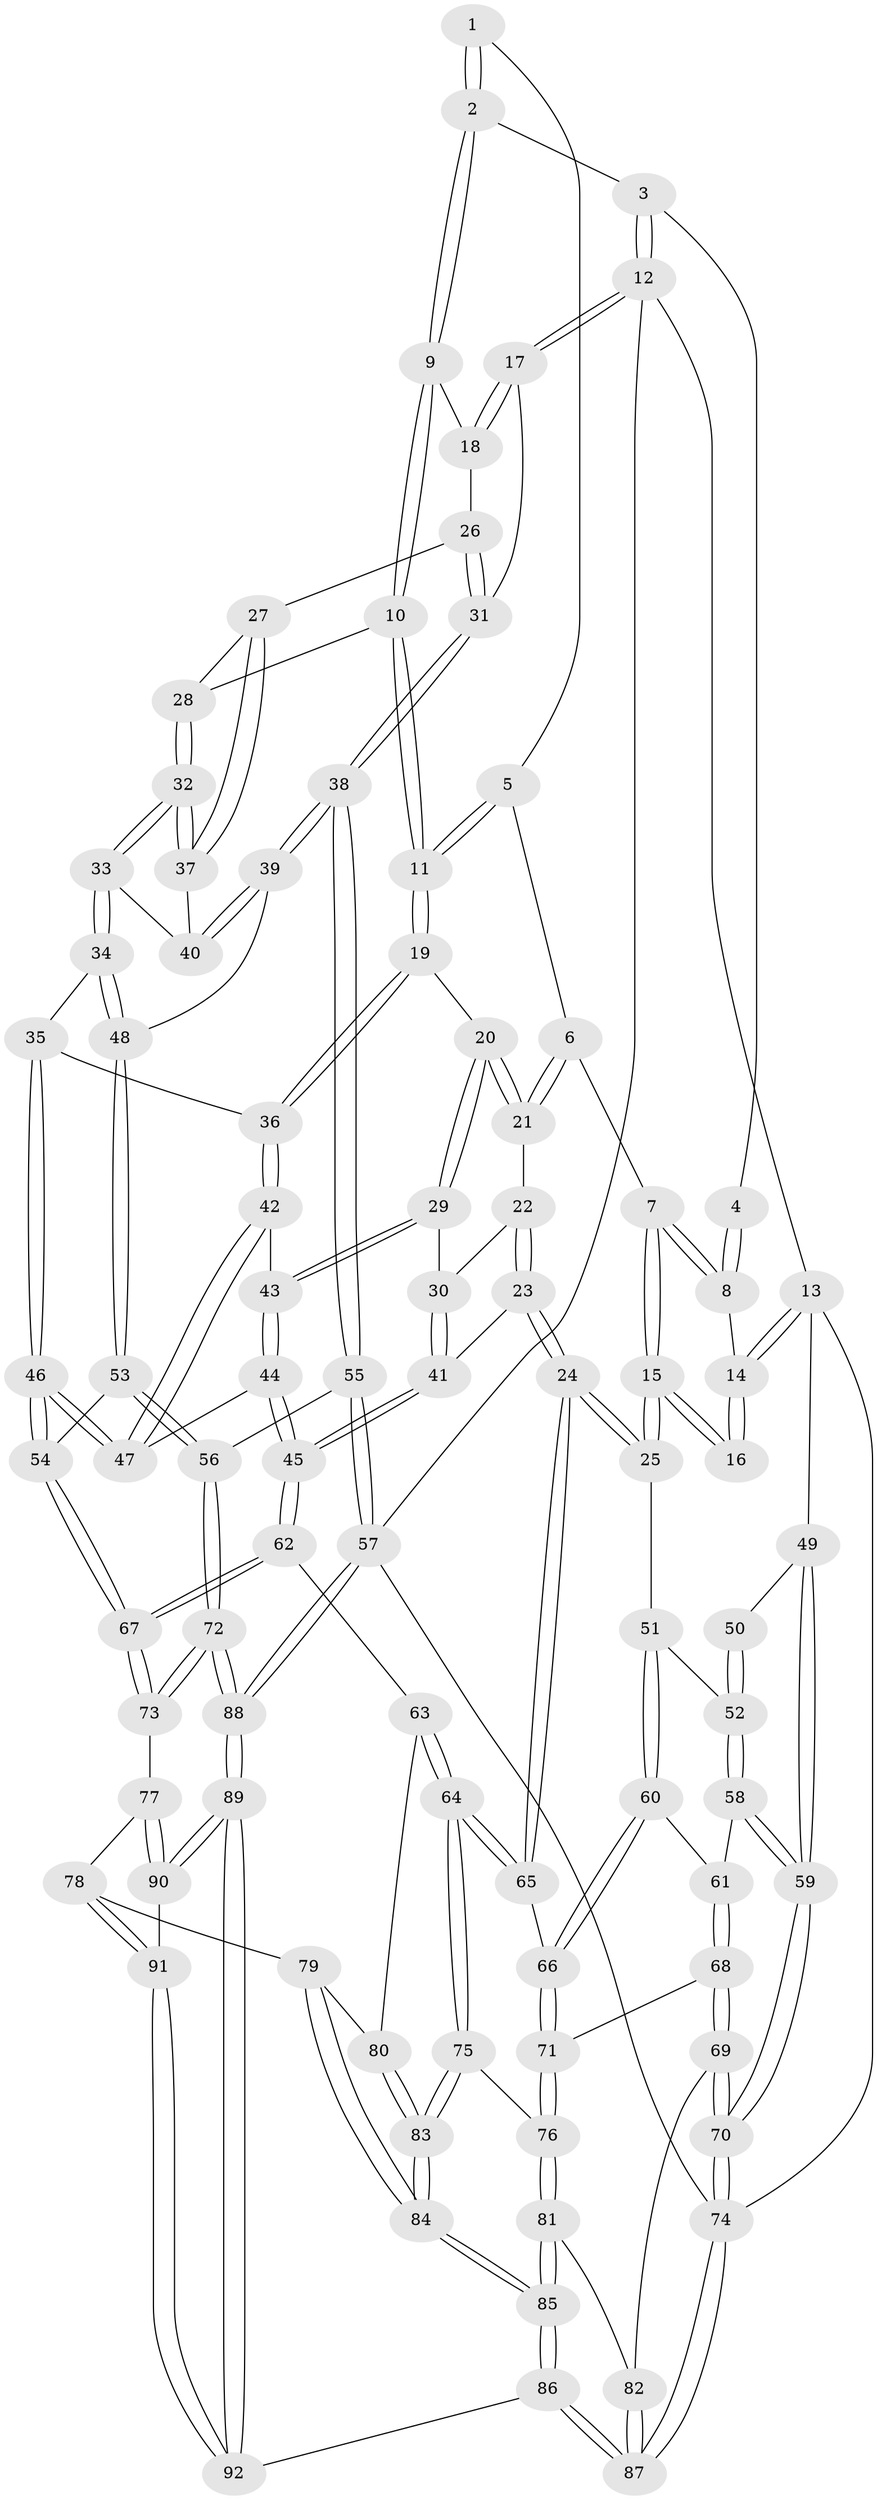 // Generated by graph-tools (version 1.1) at 2025/11/02/27/25 16:11:54]
// undirected, 92 vertices, 227 edges
graph export_dot {
graph [start="1"]
  node [color=gray90,style=filled];
  1 [pos="+0.6408308693648983+0.07279893724500724"];
  2 [pos="+0.8450212294463157+0"];
  3 [pos="+0.9456516981748956+0"];
  4 [pos="+0.5867779538018215+0"];
  5 [pos="+0.6404417835969095+0.07320695718223666"];
  6 [pos="+0.5268199179585571+0.11896296302915077"];
  7 [pos="+0.38083468757164535+0.029349524464274915"];
  8 [pos="+0.36126995952966784+0"];
  9 [pos="+0.8308535084336639+0.11350200410099995"];
  10 [pos="+0.7955130404440461+0.1556528888611552"];
  11 [pos="+0.7391736397672594+0.20563293425164933"];
  12 [pos="+1+0"];
  13 [pos="+0+0"];
  14 [pos="+0+0"];
  15 [pos="+0.26916749389634004+0.2504176630701456"];
  16 [pos="+0.15508415188322794+0.2328240732359732"];
  17 [pos="+1+0"];
  18 [pos="+0.916725991553734+0.18679030253202425"];
  19 [pos="+0.7368339623326116+0.20871884633638269"];
  20 [pos="+0.6482470993094727+0.22641624325011075"];
  21 [pos="+0.5568319591733809+0.16561004642225072"];
  22 [pos="+0.5381815476768602+0.209967029107801"];
  23 [pos="+0.3450614708728287+0.3855310976755423"];
  24 [pos="+0.3211631137849074+0.3795299237924238"];
  25 [pos="+0.32031053750846367+0.3784659594248975"];
  26 [pos="+0.9354975727128992+0.20913973523852514"];
  27 [pos="+0.9306514589176759+0.24783423494084417"];
  28 [pos="+0.8647336074206906+0.27951635374668876"];
  29 [pos="+0.6274322493894868+0.2834429562013308"];
  30 [pos="+0.5300319394875813+0.2882869636708604"];
  31 [pos="+1+0.2045936719218137"];
  32 [pos="+0.8520800401969689+0.3048036562574158"];
  33 [pos="+0.8437538092140621+0.3196475791635329"];
  34 [pos="+0.8296043145789583+0.3379763031974784"];
  35 [pos="+0.7650203436803111+0.28587003322674753"];
  36 [pos="+0.7600485778123972+0.2799563678847906"];
  37 [pos="+0.9407233373736074+0.28383881629823093"];
  38 [pos="+1+0.45486359580112473"];
  39 [pos="+0.9788856900273764+0.3644513172737381"];
  40 [pos="+0.9425990691785676+0.289728708152795"];
  41 [pos="+0.4301268002506796+0.4151070506236272"];
  42 [pos="+0.684974189404655+0.3680147378165882"];
  43 [pos="+0.6246725471183769+0.31539309058990966"];
  44 [pos="+0.500903761377168+0.4387871412376915"];
  45 [pos="+0.47776485467544444+0.4434419737643491"];
  46 [pos="+0.7217952368405433+0.4821770081734139"];
  47 [pos="+0.7117437924661555+0.4751942787790323"];
  48 [pos="+0.8491002758398035+0.3903176553373957"];
  49 [pos="+0+0.2125650167239199"];
  50 [pos="+0.0652997462700946+0.25519019437024465"];
  51 [pos="+0.20973316527975858+0.4170906703683124"];
  52 [pos="+0.04950153615463017+0.44485248537606087"];
  53 [pos="+0.7874533042119074+0.5064962619543568"];
  54 [pos="+0.7476250930077714+0.5048352175691432"];
  55 [pos="+1+0.5287393634544719"];
  56 [pos="+0.8582855695015287+0.5655129149122281"];
  57 [pos="+1+1"];
  58 [pos="+0.012604558027763625+0.4872834263387261"];
  59 [pos="+0+0.4840192886277164"];
  60 [pos="+0.09119985871712807+0.5357201851856763"];
  61 [pos="+0.03009650527259412+0.5055254736907517"];
  62 [pos="+0.5055945136053929+0.581156401575164"];
  63 [pos="+0.497965113917391+0.5991043849699107"];
  64 [pos="+0.2815947691091009+0.6378202564523041"];
  65 [pos="+0.26366412923679955+0.5678828317912654"];
  66 [pos="+0.13428897180163366+0.5755829362722642"];
  67 [pos="+0.6636096864339923+0.6145133898166825"];
  68 [pos="+0.03495678223351616+0.6365641986790034"];
  69 [pos="+0+0.6993917021012166"];
  70 [pos="+0+0.7079172907175257"];
  71 [pos="+0.08823018039872059+0.656929500564656"];
  72 [pos="+0.8359303860944011+0.7688168898833525"];
  73 [pos="+0.671807875387717+0.7370184263293575"];
  74 [pos="+0+1"];
  75 [pos="+0.2809787031111034+0.6592273670780526"];
  76 [pos="+0.10692868245027104+0.7083439029740722"];
  77 [pos="+0.6426033123891829+0.7574949968074204"];
  78 [pos="+0.6160627800772813+0.7652245754147903"];
  79 [pos="+0.5249715222872352+0.7447659162623566"];
  80 [pos="+0.4951957755202292+0.6476723942751037"];
  81 [pos="+0.10129533623486303+0.7257929074409236"];
  82 [pos="+0.07716575694420764+0.7415575447901748"];
  83 [pos="+0.30661807061846247+0.7253948023350449"];
  84 [pos="+0.32881187391329497+0.8996578612353737"];
  85 [pos="+0.31114794636149334+0.9592866553882923"];
  86 [pos="+0.30059165022086326+1"];
  87 [pos="+0+1"];
  88 [pos="+1+1"];
  89 [pos="+0.804079435655056+1"];
  90 [pos="+0.739782252040586+1"];
  91 [pos="+0.5923682406023526+0.855217727527903"];
  92 [pos="+0.3422196665956939+1"];
  1 -- 2;
  1 -- 2;
  1 -- 5;
  2 -- 3;
  2 -- 9;
  2 -- 9;
  3 -- 4;
  3 -- 12;
  3 -- 12;
  4 -- 8;
  4 -- 8;
  5 -- 6;
  5 -- 11;
  5 -- 11;
  6 -- 7;
  6 -- 21;
  6 -- 21;
  7 -- 8;
  7 -- 8;
  7 -- 15;
  7 -- 15;
  8 -- 14;
  9 -- 10;
  9 -- 10;
  9 -- 18;
  10 -- 11;
  10 -- 11;
  10 -- 28;
  11 -- 19;
  11 -- 19;
  12 -- 13;
  12 -- 17;
  12 -- 17;
  12 -- 57;
  13 -- 14;
  13 -- 14;
  13 -- 49;
  13 -- 74;
  14 -- 16;
  14 -- 16;
  15 -- 16;
  15 -- 16;
  15 -- 25;
  15 -- 25;
  17 -- 18;
  17 -- 18;
  17 -- 31;
  18 -- 26;
  19 -- 20;
  19 -- 36;
  19 -- 36;
  20 -- 21;
  20 -- 21;
  20 -- 29;
  20 -- 29;
  21 -- 22;
  22 -- 23;
  22 -- 23;
  22 -- 30;
  23 -- 24;
  23 -- 24;
  23 -- 41;
  24 -- 25;
  24 -- 25;
  24 -- 65;
  24 -- 65;
  25 -- 51;
  26 -- 27;
  26 -- 31;
  26 -- 31;
  27 -- 28;
  27 -- 37;
  27 -- 37;
  28 -- 32;
  28 -- 32;
  29 -- 30;
  29 -- 43;
  29 -- 43;
  30 -- 41;
  30 -- 41;
  31 -- 38;
  31 -- 38;
  32 -- 33;
  32 -- 33;
  32 -- 37;
  32 -- 37;
  33 -- 34;
  33 -- 34;
  33 -- 40;
  34 -- 35;
  34 -- 48;
  34 -- 48;
  35 -- 36;
  35 -- 46;
  35 -- 46;
  36 -- 42;
  36 -- 42;
  37 -- 40;
  38 -- 39;
  38 -- 39;
  38 -- 55;
  38 -- 55;
  39 -- 40;
  39 -- 40;
  39 -- 48;
  41 -- 45;
  41 -- 45;
  42 -- 43;
  42 -- 47;
  42 -- 47;
  43 -- 44;
  43 -- 44;
  44 -- 45;
  44 -- 45;
  44 -- 47;
  45 -- 62;
  45 -- 62;
  46 -- 47;
  46 -- 47;
  46 -- 54;
  46 -- 54;
  48 -- 53;
  48 -- 53;
  49 -- 50;
  49 -- 59;
  49 -- 59;
  50 -- 52;
  50 -- 52;
  51 -- 52;
  51 -- 60;
  51 -- 60;
  52 -- 58;
  52 -- 58;
  53 -- 54;
  53 -- 56;
  53 -- 56;
  54 -- 67;
  54 -- 67;
  55 -- 56;
  55 -- 57;
  55 -- 57;
  56 -- 72;
  56 -- 72;
  57 -- 88;
  57 -- 88;
  57 -- 74;
  58 -- 59;
  58 -- 59;
  58 -- 61;
  59 -- 70;
  59 -- 70;
  60 -- 61;
  60 -- 66;
  60 -- 66;
  61 -- 68;
  61 -- 68;
  62 -- 63;
  62 -- 67;
  62 -- 67;
  63 -- 64;
  63 -- 64;
  63 -- 80;
  64 -- 65;
  64 -- 65;
  64 -- 75;
  64 -- 75;
  65 -- 66;
  66 -- 71;
  66 -- 71;
  67 -- 73;
  67 -- 73;
  68 -- 69;
  68 -- 69;
  68 -- 71;
  69 -- 70;
  69 -- 70;
  69 -- 82;
  70 -- 74;
  70 -- 74;
  71 -- 76;
  71 -- 76;
  72 -- 73;
  72 -- 73;
  72 -- 88;
  72 -- 88;
  73 -- 77;
  74 -- 87;
  74 -- 87;
  75 -- 76;
  75 -- 83;
  75 -- 83;
  76 -- 81;
  76 -- 81;
  77 -- 78;
  77 -- 90;
  77 -- 90;
  78 -- 79;
  78 -- 91;
  78 -- 91;
  79 -- 80;
  79 -- 84;
  79 -- 84;
  80 -- 83;
  80 -- 83;
  81 -- 82;
  81 -- 85;
  81 -- 85;
  82 -- 87;
  82 -- 87;
  83 -- 84;
  83 -- 84;
  84 -- 85;
  84 -- 85;
  85 -- 86;
  85 -- 86;
  86 -- 87;
  86 -- 87;
  86 -- 92;
  88 -- 89;
  88 -- 89;
  89 -- 90;
  89 -- 90;
  89 -- 92;
  89 -- 92;
  90 -- 91;
  91 -- 92;
  91 -- 92;
}
